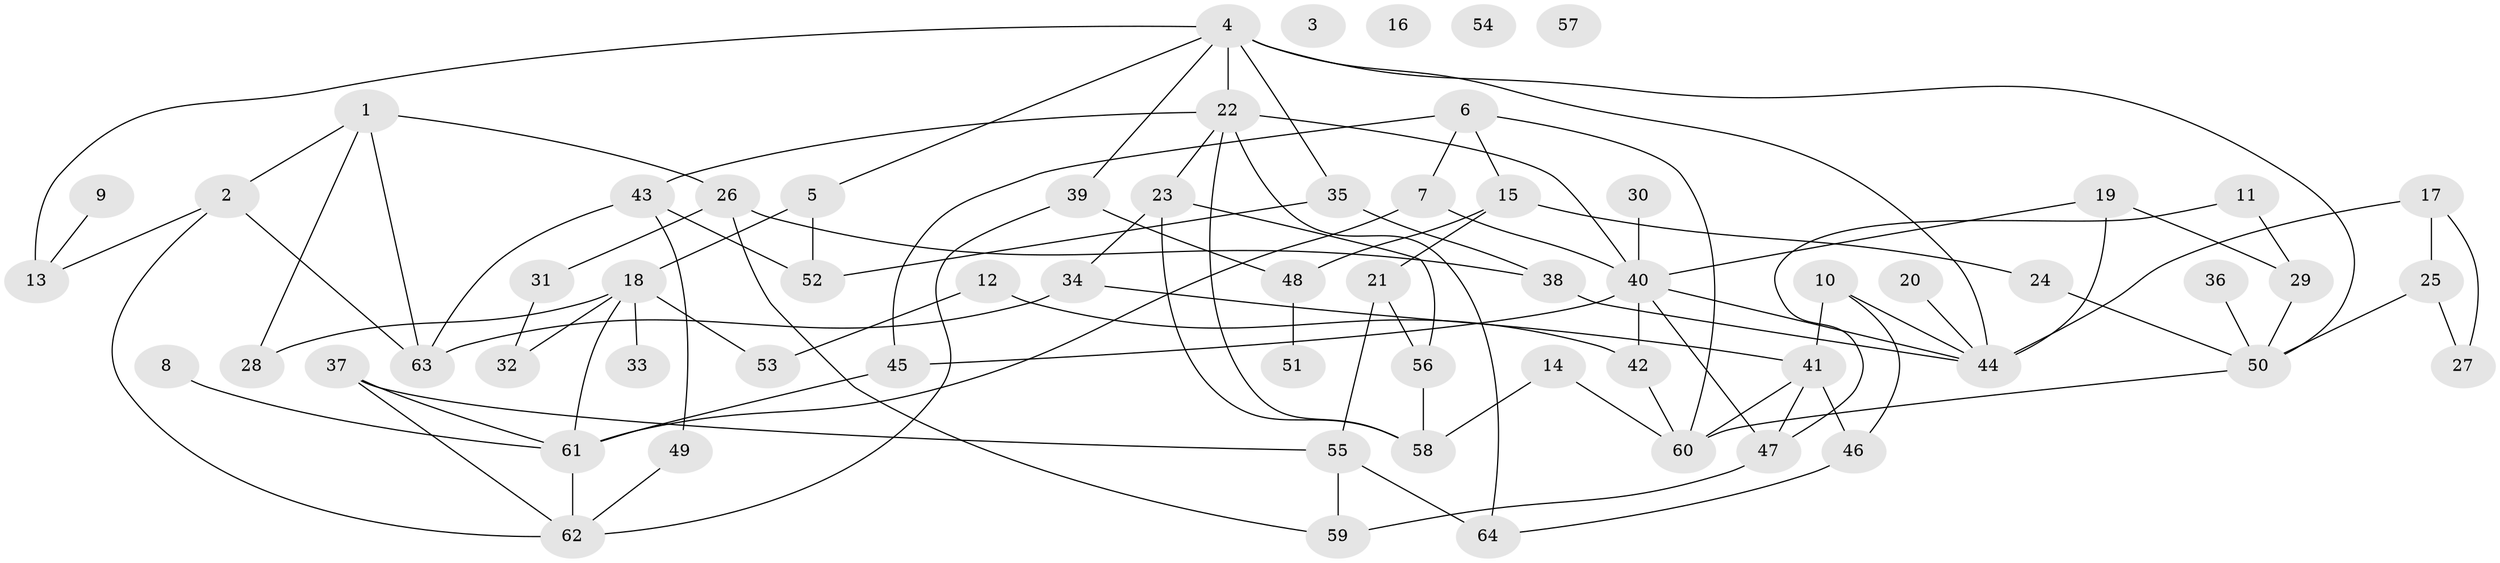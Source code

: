 // coarse degree distribution, {9: 0.04, 0: 0.16, 8: 0.08, 6: 0.04, 3: 0.16, 1: 0.28, 4: 0.04, 5: 0.12, 13: 0.04, 2: 0.04}
// Generated by graph-tools (version 1.1) at 2025/16/03/04/25 18:16:30]
// undirected, 64 vertices, 99 edges
graph export_dot {
graph [start="1"]
  node [color=gray90,style=filled];
  1;
  2;
  3;
  4;
  5;
  6;
  7;
  8;
  9;
  10;
  11;
  12;
  13;
  14;
  15;
  16;
  17;
  18;
  19;
  20;
  21;
  22;
  23;
  24;
  25;
  26;
  27;
  28;
  29;
  30;
  31;
  32;
  33;
  34;
  35;
  36;
  37;
  38;
  39;
  40;
  41;
  42;
  43;
  44;
  45;
  46;
  47;
  48;
  49;
  50;
  51;
  52;
  53;
  54;
  55;
  56;
  57;
  58;
  59;
  60;
  61;
  62;
  63;
  64;
  1 -- 2;
  1 -- 26;
  1 -- 28;
  1 -- 63;
  2 -- 13;
  2 -- 62;
  2 -- 63;
  4 -- 5;
  4 -- 13;
  4 -- 22;
  4 -- 35;
  4 -- 39;
  4 -- 44;
  4 -- 50;
  5 -- 18;
  5 -- 52;
  6 -- 7;
  6 -- 15;
  6 -- 45;
  6 -- 60;
  7 -- 40;
  7 -- 61;
  8 -- 61;
  9 -- 13;
  10 -- 41;
  10 -- 44;
  10 -- 46;
  11 -- 29;
  11 -- 47;
  12 -- 42;
  12 -- 53;
  14 -- 58;
  14 -- 60;
  15 -- 21;
  15 -- 24;
  15 -- 48;
  17 -- 25;
  17 -- 27;
  17 -- 44;
  18 -- 28;
  18 -- 32;
  18 -- 33;
  18 -- 53;
  18 -- 61;
  19 -- 29;
  19 -- 40;
  19 -- 44;
  20 -- 44;
  21 -- 55;
  21 -- 56;
  22 -- 23;
  22 -- 40;
  22 -- 43;
  22 -- 58;
  22 -- 64;
  23 -- 34;
  23 -- 56;
  23 -- 58;
  24 -- 50;
  25 -- 27;
  25 -- 50;
  26 -- 31;
  26 -- 38;
  26 -- 59;
  29 -- 50;
  30 -- 40;
  31 -- 32;
  34 -- 41;
  34 -- 63;
  35 -- 38;
  35 -- 52;
  36 -- 50;
  37 -- 55;
  37 -- 61;
  37 -- 62;
  38 -- 44;
  39 -- 48;
  39 -- 62;
  40 -- 42;
  40 -- 44;
  40 -- 45;
  40 -- 47;
  41 -- 46;
  41 -- 47;
  41 -- 60;
  42 -- 60;
  43 -- 49;
  43 -- 52;
  43 -- 63;
  45 -- 61;
  46 -- 64;
  47 -- 59;
  48 -- 51;
  49 -- 62;
  50 -- 60;
  55 -- 59;
  55 -- 64;
  56 -- 58;
  61 -- 62;
}

